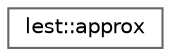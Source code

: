 digraph "Graphical Class Hierarchy"
{
 // LATEX_PDF_SIZE
  bgcolor="transparent";
  edge [fontname=Helvetica,fontsize=10,labelfontname=Helvetica,labelfontsize=10];
  node [fontname=Helvetica,fontsize=10,shape=box,height=0.2,width=0.4];
  rankdir="LR";
  Node0 [id="Node000000",label="lest::approx",height=0.2,width=0.4,color="grey40", fillcolor="white", style="filled",URL="$classlest_1_1approx.html",tooltip=" "];
}
